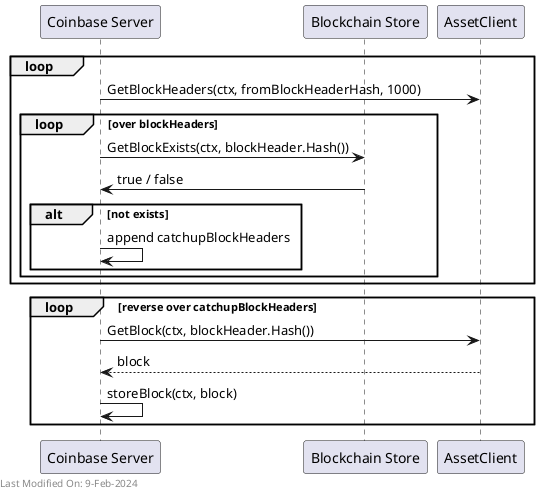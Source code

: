 @startuml
participant "Coinbase Server" as Co
participant "Blockchain Store" as St
participant "AssetClient" as AC

loop
    Co -> AC: GetBlockHeaders(ctx, fromBlockHeaderHash, 1000)

    loop over blockHeaders
        Co -> St: GetBlockExists(ctx, blockHeader.Hash())
        St -> Co: true / false
        alt not exists
            Co -> Co: append catchupBlockHeaders
        end
    end
end


loop reverse over catchupBlockHeaders
    Co -> AC: GetBlock(ctx, blockHeader.Hash())
    AC --> Co: block
    Co -> Co: storeBlock(ctx, block)
end

left footer Last Modified On: 9-Feb-2024

@enduml
